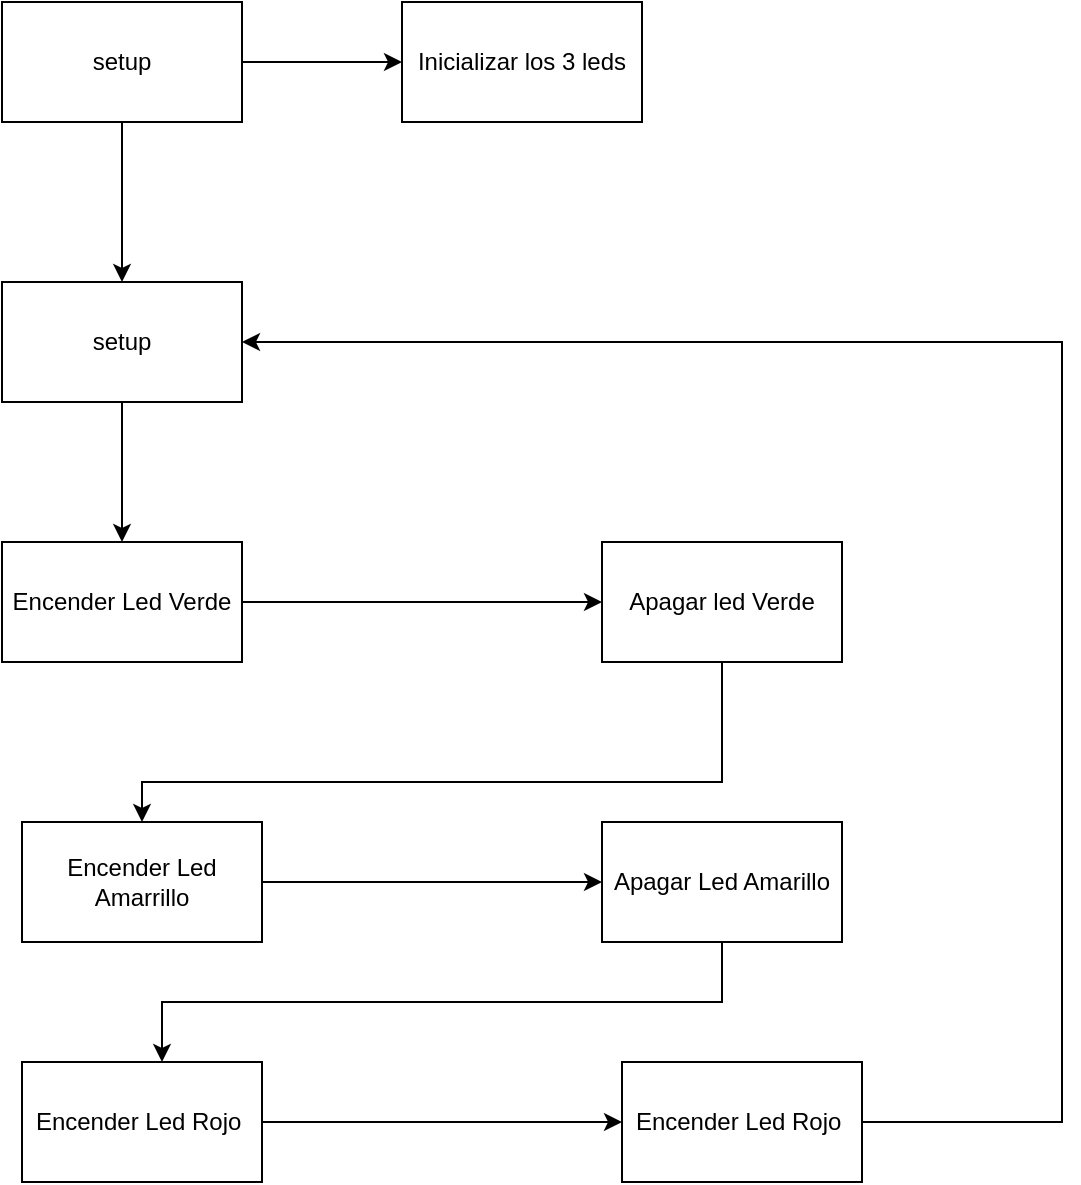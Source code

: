 <mxfile version="13.7.5" type="github">
  <diagram id="SWyuO5qspGMfJd9cm0YK" name="Page-1">
    <mxGraphModel dx="1422" dy="746" grid="1" gridSize="10" guides="1" tooltips="1" connect="1" arrows="1" fold="1" page="1" pageScale="1" pageWidth="827" pageHeight="1169" math="0" shadow="0">
      <root>
        <mxCell id="0" />
        <mxCell id="1" parent="0" />
        <mxCell id="cQ1OTCr1dfVNvmGWU7h0-3" value="" style="edgeStyle=orthogonalEdgeStyle;rounded=0;orthogonalLoop=1;jettySize=auto;html=1;" edge="1" parent="1" source="cQ1OTCr1dfVNvmGWU7h0-1" target="cQ1OTCr1dfVNvmGWU7h0-2">
          <mxGeometry relative="1" as="geometry" />
        </mxCell>
        <mxCell id="cQ1OTCr1dfVNvmGWU7h0-5" value="" style="edgeStyle=orthogonalEdgeStyle;rounded=0;orthogonalLoop=1;jettySize=auto;html=1;" edge="1" parent="1" source="cQ1OTCr1dfVNvmGWU7h0-1" target="cQ1OTCr1dfVNvmGWU7h0-4">
          <mxGeometry relative="1" as="geometry" />
        </mxCell>
        <mxCell id="cQ1OTCr1dfVNvmGWU7h0-1" value="&lt;span&gt;setup&lt;/span&gt;&lt;span style=&quot;color: rgba(0 , 0 , 0 , 0) ; font-family: monospace ; font-size: 0px&quot;&gt;%3CmxGraphModel%3E%3Croot%3E%3CmxCell%20id%3D%220%22%2F%3E%3CmxCell%20id%3D%221%22%20parent%3D%220%22%2F%3E%3CmxCell%20id%3D%222%22%20value%3D%22inicializar%2010%20pines%22%20style%3D%22whiteSpace%3Dwrap%3Bhtml%3D1%3Brounded%3D1%3B%22%20vertex%3D%221%22%20parent%3D%221%22%3E%3CmxGeometry%20x%3D%22360%22%20y%3D%22130%22%20width%3D%22120%22%20height%3D%2260%22%20as%3D%22geometry%22%2F%3E%3C%2FmxCell%3E%3C%2Froot%3E%3C%2FmxGraphModel%3E&lt;/span&gt;" style="rounded=0;whiteSpace=wrap;html=1;" vertex="1" parent="1">
          <mxGeometry x="200" y="80" width="120" height="60" as="geometry" />
        </mxCell>
        <mxCell id="cQ1OTCr1dfVNvmGWU7h0-2" value="Inicializar los 3 leds" style="rounded=0;whiteSpace=wrap;html=1;" vertex="1" parent="1">
          <mxGeometry x="400" y="80" width="120" height="60" as="geometry" />
        </mxCell>
        <mxCell id="cQ1OTCr1dfVNvmGWU7h0-8" value="" style="edgeStyle=orthogonalEdgeStyle;rounded=0;orthogonalLoop=1;jettySize=auto;html=1;" edge="1" parent="1" source="cQ1OTCr1dfVNvmGWU7h0-4" target="cQ1OTCr1dfVNvmGWU7h0-7">
          <mxGeometry relative="1" as="geometry" />
        </mxCell>
        <mxCell id="cQ1OTCr1dfVNvmGWU7h0-4" value="&lt;span&gt;setup&lt;/span&gt;&lt;span style=&quot;color: rgba(0 , 0 , 0 , 0) ; font-family: monospace ; font-size: 0px&quot;&gt;%3CmxGraphModel%3E%3Croot%3E%3CmxCell%20id%3D%220%22%2F%3E%3CmxCell%20id%3D%221%22%20parent%3D%220%22%2F%3E%3CmxCell%20id%3D%222%22%20value%3D%22inicializar%2010%20pines%22%20style%3D%22whiteSpace%3Dwrap%3Bhtml%3D1%3Brounded%3D1%3B%22%20vertex%3D%221%22%20parent%3D%221%22%3E%3CmxGeometry%20x%3D%22360%22%20y%3D%22130%22%20width%3D%22120%22%20height%3D%2260%22%20as%3D%22geometry%22%2F%3E%3C%2FmxCell%3E%3C%2Froot%3E%3C%2FmxGraphModel%3E&lt;/span&gt;" style="rounded=0;whiteSpace=wrap;html=1;" vertex="1" parent="1">
          <mxGeometry x="200" y="220" width="120" height="60" as="geometry" />
        </mxCell>
        <mxCell id="cQ1OTCr1dfVNvmGWU7h0-10" value="" style="edgeStyle=orthogonalEdgeStyle;rounded=0;orthogonalLoop=1;jettySize=auto;html=1;" edge="1" parent="1" source="cQ1OTCr1dfVNvmGWU7h0-7" target="cQ1OTCr1dfVNvmGWU7h0-9">
          <mxGeometry relative="1" as="geometry" />
        </mxCell>
        <mxCell id="cQ1OTCr1dfVNvmGWU7h0-7" value="Encender Led Verde" style="rounded=0;whiteSpace=wrap;html=1;" vertex="1" parent="1">
          <mxGeometry x="200" y="350" width="120" height="60" as="geometry" />
        </mxCell>
        <mxCell id="cQ1OTCr1dfVNvmGWU7h0-13" value="" style="edgeStyle=orthogonalEdgeStyle;rounded=0;orthogonalLoop=1;jettySize=auto;html=1;" edge="1" parent="1" source="cQ1OTCr1dfVNvmGWU7h0-9" target="cQ1OTCr1dfVNvmGWU7h0-12">
          <mxGeometry relative="1" as="geometry">
            <Array as="points">
              <mxPoint x="560" y="470" />
            </Array>
          </mxGeometry>
        </mxCell>
        <mxCell id="cQ1OTCr1dfVNvmGWU7h0-9" value="Apagar led Verde" style="rounded=0;whiteSpace=wrap;html=1;" vertex="1" parent="1">
          <mxGeometry x="500" y="350" width="120" height="60" as="geometry" />
        </mxCell>
        <mxCell id="cQ1OTCr1dfVNvmGWU7h0-16" value="" style="edgeStyle=orthogonalEdgeStyle;rounded=0;orthogonalLoop=1;jettySize=auto;html=1;" edge="1" parent="1" source="cQ1OTCr1dfVNvmGWU7h0-12" target="cQ1OTCr1dfVNvmGWU7h0-15">
          <mxGeometry relative="1" as="geometry" />
        </mxCell>
        <mxCell id="cQ1OTCr1dfVNvmGWU7h0-12" value="Encender Led Amarrillo" style="rounded=0;whiteSpace=wrap;html=1;" vertex="1" parent="1">
          <mxGeometry x="210" y="490" width="120" height="60" as="geometry" />
        </mxCell>
        <mxCell id="cQ1OTCr1dfVNvmGWU7h0-18" value="" style="edgeStyle=orthogonalEdgeStyle;rounded=0;orthogonalLoop=1;jettySize=auto;html=1;" edge="1" parent="1" source="cQ1OTCr1dfVNvmGWU7h0-15" target="cQ1OTCr1dfVNvmGWU7h0-17">
          <mxGeometry relative="1" as="geometry">
            <Array as="points">
              <mxPoint x="560" y="580" />
              <mxPoint x="280" y="580" />
            </Array>
          </mxGeometry>
        </mxCell>
        <mxCell id="cQ1OTCr1dfVNvmGWU7h0-15" value="Apagar Led Amarillo" style="rounded=0;whiteSpace=wrap;html=1;" vertex="1" parent="1">
          <mxGeometry x="500" y="490" width="120" height="60" as="geometry" />
        </mxCell>
        <mxCell id="cQ1OTCr1dfVNvmGWU7h0-20" value="" style="edgeStyle=orthogonalEdgeStyle;rounded=0;orthogonalLoop=1;jettySize=auto;html=1;" edge="1" parent="1" source="cQ1OTCr1dfVNvmGWU7h0-17" target="cQ1OTCr1dfVNvmGWU7h0-19">
          <mxGeometry relative="1" as="geometry" />
        </mxCell>
        <mxCell id="cQ1OTCr1dfVNvmGWU7h0-17" value="Encender Led Rojo&amp;nbsp;" style="rounded=0;whiteSpace=wrap;html=1;" vertex="1" parent="1">
          <mxGeometry x="210" y="610" width="120" height="60" as="geometry" />
        </mxCell>
        <mxCell id="cQ1OTCr1dfVNvmGWU7h0-21" style="edgeStyle=orthogonalEdgeStyle;rounded=0;orthogonalLoop=1;jettySize=auto;html=1;entryX=1;entryY=0.5;entryDx=0;entryDy=0;" edge="1" parent="1" source="cQ1OTCr1dfVNvmGWU7h0-19" target="cQ1OTCr1dfVNvmGWU7h0-4">
          <mxGeometry relative="1" as="geometry">
            <Array as="points">
              <mxPoint x="730" y="640" />
              <mxPoint x="730" y="250" />
            </Array>
          </mxGeometry>
        </mxCell>
        <mxCell id="cQ1OTCr1dfVNvmGWU7h0-19" value="Encender Led Rojo&amp;nbsp;" style="rounded=0;whiteSpace=wrap;html=1;" vertex="1" parent="1">
          <mxGeometry x="510" y="610" width="120" height="60" as="geometry" />
        </mxCell>
      </root>
    </mxGraphModel>
  </diagram>
</mxfile>
